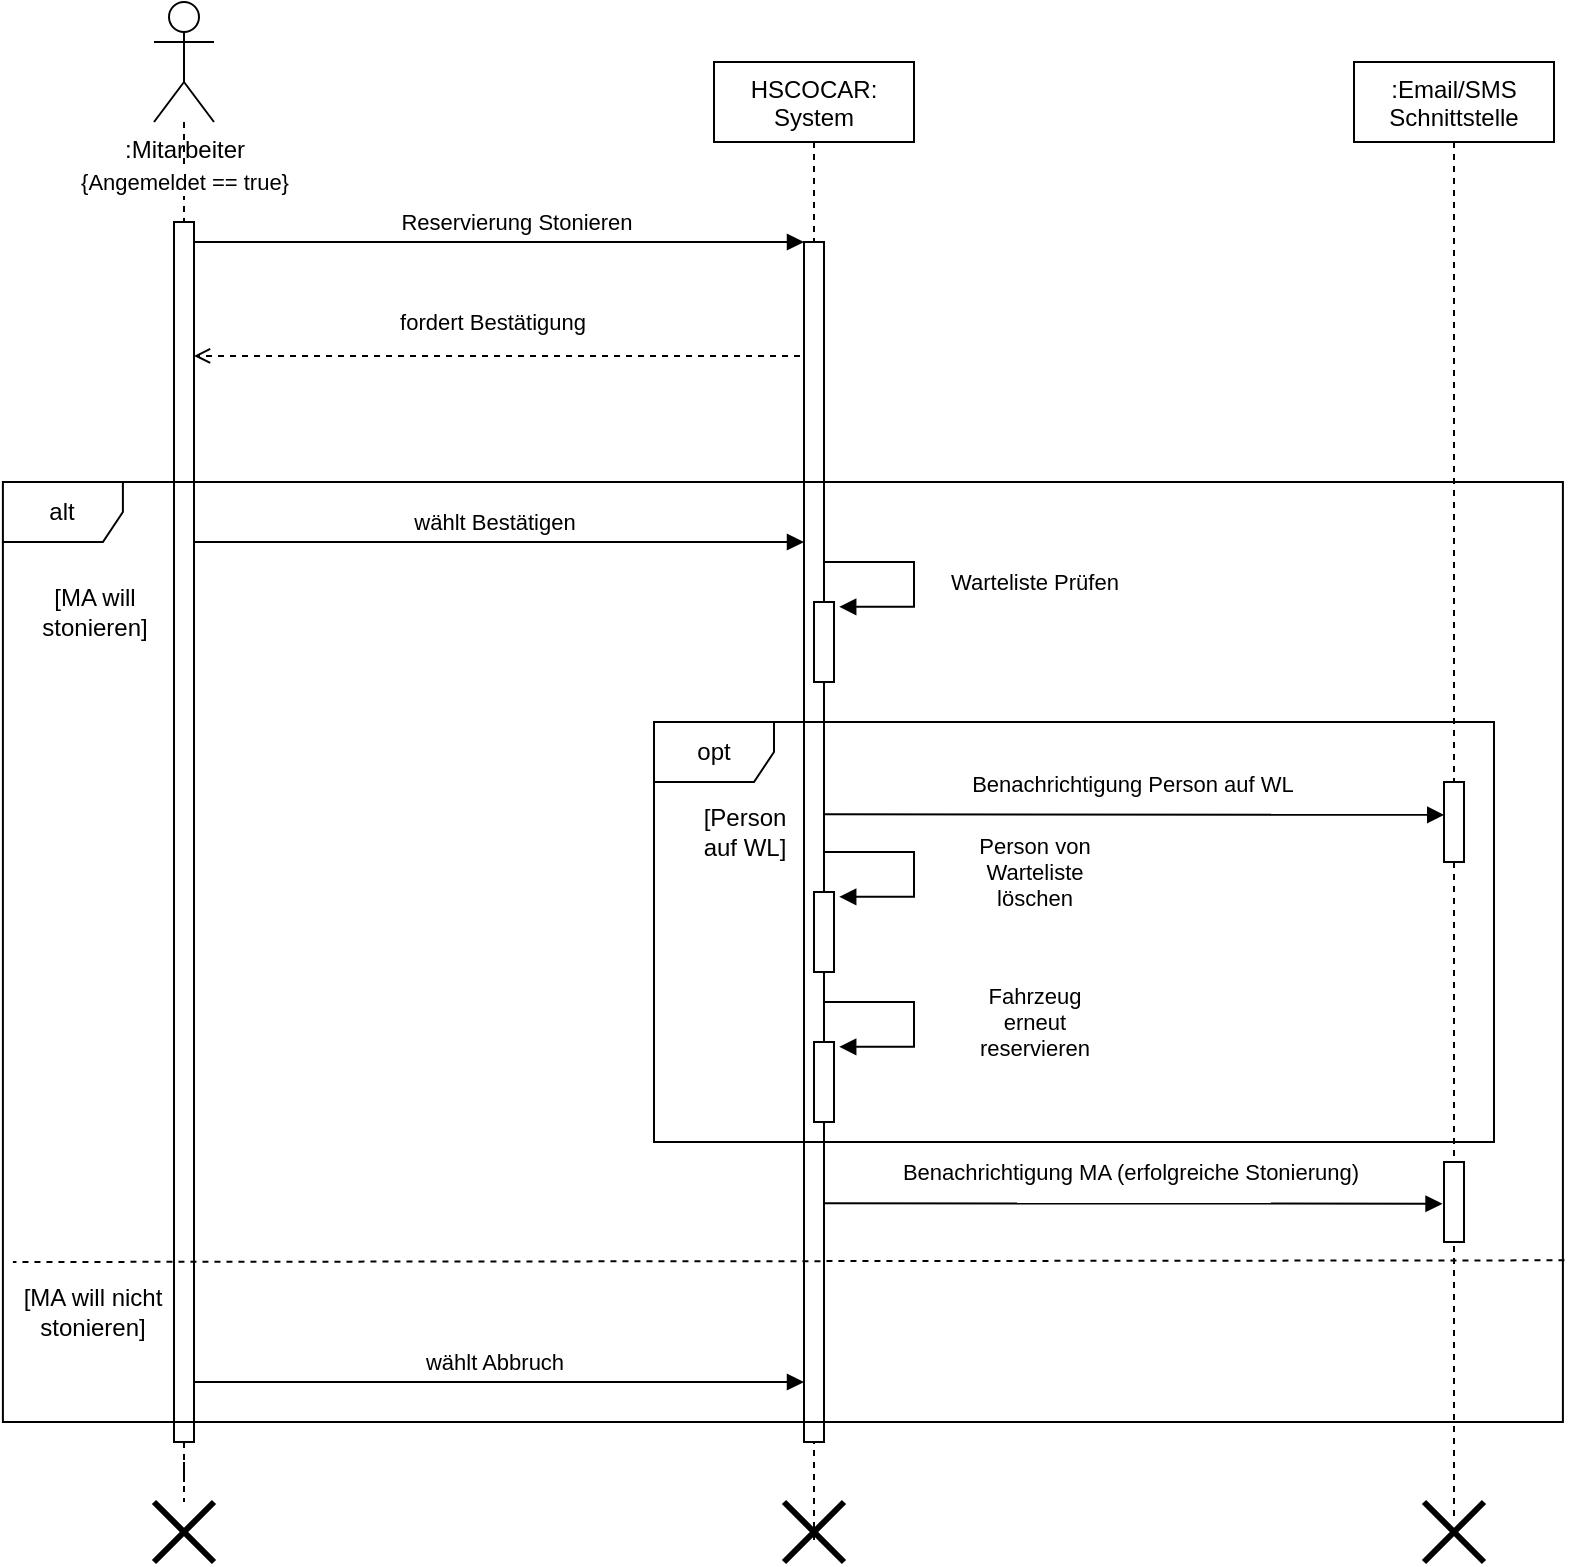 <mxfile version="16.0.0" type="github">
  <diagram name="Page-1" id="13e1069c-82ec-6db2-03f1-153e76fe0fe0">
    <mxGraphModel dx="1426" dy="767" grid="1" gridSize="10" guides="1" tooltips="1" connect="1" arrows="1" fold="1" page="1" pageScale="1" pageWidth="1100" pageHeight="850" background="none" math="0" shadow="0">
      <root>
        <mxCell id="0" />
        <mxCell id="1" parent="0" />
        <mxCell id="Sbpca7KnF92SKX-BG5iu-1" value="HSCOCAR:&#xa;System" style="shape=umlLifeline;perimeter=lifelinePerimeter;container=1;collapsible=0;recursiveResize=0;rounded=0;shadow=0;strokeWidth=1;" vertex="1" parent="1">
          <mxGeometry x="390" y="40" width="100" height="740" as="geometry" />
        </mxCell>
        <mxCell id="Sbpca7KnF92SKX-BG5iu-2" value="" style="points=[];perimeter=orthogonalPerimeter;rounded=0;shadow=0;strokeWidth=1;" vertex="1" parent="Sbpca7KnF92SKX-BG5iu-1">
          <mxGeometry x="45" y="90" width="10" height="40" as="geometry" />
        </mxCell>
        <mxCell id="Sbpca7KnF92SKX-BG5iu-6" value="" style="points=[];perimeter=orthogonalPerimeter;rounded=0;shadow=0;strokeWidth=1;" vertex="1" parent="Sbpca7KnF92SKX-BG5iu-1">
          <mxGeometry x="45" y="240" width="10" height="40" as="geometry" />
        </mxCell>
        <mxCell id="Sbpca7KnF92SKX-BG5iu-7" style="edgeStyle=orthogonalEdgeStyle;rounded=0;orthogonalLoop=1;jettySize=auto;html=1;endArrow=block;endFill=1;" edge="1" parent="Sbpca7KnF92SKX-BG5iu-1" target="Sbpca7KnF92SKX-BG5iu-6">
          <mxGeometry relative="1" as="geometry">
            <mxPoint x="-260" y="240.0" as="sourcePoint" />
            <Array as="points">
              <mxPoint x="-20" y="240" />
              <mxPoint x="-20" y="240" />
            </Array>
          </mxGeometry>
        </mxCell>
        <mxCell id="Sbpca7KnF92SKX-BG5iu-10" value="" style="points=[];perimeter=orthogonalPerimeter;rounded=0;shadow=0;strokeWidth=1;" vertex="1" parent="Sbpca7KnF92SKX-BG5iu-1">
          <mxGeometry x="45" y="320" width="10" height="40" as="geometry" />
        </mxCell>
        <mxCell id="Sbpca7KnF92SKX-BG5iu-14" value="" style="points=[];perimeter=orthogonalPerimeter;rounded=0;shadow=0;strokeWidth=1;" vertex="1" parent="Sbpca7KnF92SKX-BG5iu-1">
          <mxGeometry x="45" y="90" width="10" height="600" as="geometry" />
        </mxCell>
        <mxCell id="Sbpca7KnF92SKX-BG5iu-15" style="edgeStyle=orthogonalEdgeStyle;rounded=0;orthogonalLoop=1;jettySize=auto;html=1;endArrow=block;endFill=1;" edge="1" parent="Sbpca7KnF92SKX-BG5iu-1">
          <mxGeometry relative="1" as="geometry">
            <mxPoint x="-260" y="660.0" as="sourcePoint" />
            <Array as="points">
              <mxPoint x="-20" y="660" />
              <mxPoint x="-20" y="660" />
            </Array>
            <mxPoint x="45" y="660" as="targetPoint" />
          </mxGeometry>
        </mxCell>
        <mxCell id="Sbpca7KnF92SKX-BG5iu-16" value="wählt Abbruch" style="edgeLabel;html=1;align=center;verticalAlign=middle;resizable=0;points=[];" vertex="1" connectable="0" parent="Sbpca7KnF92SKX-BG5iu-15">
          <mxGeometry x="-0.025" y="3" relative="1" as="geometry">
            <mxPoint x="1" y="-7" as="offset" />
          </mxGeometry>
        </mxCell>
        <mxCell id="Sbpca7KnF92SKX-BG5iu-21" value="" style="points=[];perimeter=orthogonalPerimeter;rounded=0;shadow=0;strokeWidth=1;" vertex="1" parent="Sbpca7KnF92SKX-BG5iu-1">
          <mxGeometry x="50" y="270" width="10" height="40" as="geometry" />
        </mxCell>
        <mxCell id="Sbpca7KnF92SKX-BG5iu-67" value="[Person&lt;br&gt;auf WL]" style="text;html=1;align=center;verticalAlign=middle;resizable=0;points=[];autosize=1;strokeColor=none;fillColor=none;" vertex="1" parent="Sbpca7KnF92SKX-BG5iu-1">
          <mxGeometry x="-15" y="370" width="60" height="30" as="geometry" />
        </mxCell>
        <mxCell id="Sbpca7KnF92SKX-BG5iu-71" value="" style="points=[];perimeter=orthogonalPerimeter;rounded=0;shadow=0;strokeWidth=1;" vertex="1" parent="Sbpca7KnF92SKX-BG5iu-1">
          <mxGeometry x="50" y="415" width="10" height="40" as="geometry" />
        </mxCell>
        <mxCell id="Sbpca7KnF92SKX-BG5iu-72" style="rounded=0;orthogonalLoop=1;jettySize=auto;html=1;endArrow=block;endFill=1;edgeStyle=orthogonalEdgeStyle;entryX=1.26;entryY=0.06;entryDx=0;entryDy=0;entryPerimeter=0;" edge="1" parent="Sbpca7KnF92SKX-BG5iu-1" target="Sbpca7KnF92SKX-BG5iu-71">
          <mxGeometry relative="1" as="geometry">
            <mxPoint x="55" y="405.0" as="sourcePoint" />
            <Array as="points">
              <mxPoint x="55" y="395" />
              <mxPoint x="100" y="395" />
              <mxPoint x="100" y="417" />
            </Array>
            <mxPoint x="-470" y="365" as="targetPoint" />
          </mxGeometry>
        </mxCell>
        <mxCell id="Sbpca7KnF92SKX-BG5iu-73" value="&lt;div&gt;Person von&lt;/div&gt;&lt;div&gt;Warteliste&lt;/div&gt;&lt;div&gt;löschen&lt;/div&gt;" style="edgeLabel;html=1;align=center;verticalAlign=middle;resizable=0;points=[];" vertex="1" connectable="0" parent="Sbpca7KnF92SKX-BG5iu-72">
          <mxGeometry x="0.01" relative="1" as="geometry">
            <mxPoint x="60" y="7" as="offset" />
          </mxGeometry>
        </mxCell>
        <mxCell id="Sbpca7KnF92SKX-BG5iu-74" value="" style="points=[];perimeter=orthogonalPerimeter;rounded=0;shadow=0;strokeWidth=1;" vertex="1" parent="Sbpca7KnF92SKX-BG5iu-1">
          <mxGeometry x="50" y="490" width="10" height="40" as="geometry" />
        </mxCell>
        <mxCell id="Sbpca7KnF92SKX-BG5iu-75" style="rounded=0;orthogonalLoop=1;jettySize=auto;html=1;endArrow=block;endFill=1;edgeStyle=orthogonalEdgeStyle;entryX=1.26;entryY=0.06;entryDx=0;entryDy=0;entryPerimeter=0;" edge="1" parent="Sbpca7KnF92SKX-BG5iu-1" target="Sbpca7KnF92SKX-BG5iu-74">
          <mxGeometry relative="1" as="geometry">
            <mxPoint x="55" y="480.0" as="sourcePoint" />
            <Array as="points">
              <mxPoint x="55" y="470" />
              <mxPoint x="100" y="470" />
              <mxPoint x="100" y="492" />
            </Array>
            <mxPoint x="-470" y="440" as="targetPoint" />
          </mxGeometry>
        </mxCell>
        <mxCell id="Sbpca7KnF92SKX-BG5iu-76" value="&lt;div&gt;Fahrzeug&lt;/div&gt;&lt;div&gt;erneut&lt;/div&gt;&lt;div&gt;reservieren&lt;br&gt;&lt;/div&gt;" style="edgeLabel;html=1;align=center;verticalAlign=middle;resizable=0;points=[];" vertex="1" connectable="0" parent="Sbpca7KnF92SKX-BG5iu-75">
          <mxGeometry x="0.01" relative="1" as="geometry">
            <mxPoint x="60" y="7" as="offset" />
          </mxGeometry>
        </mxCell>
        <mxCell id="Sbpca7KnF92SKX-BG5iu-35" value="" style="shape=umlDestroy;whiteSpace=wrap;html=1;strokeWidth=3;" vertex="1" parent="Sbpca7KnF92SKX-BG5iu-1">
          <mxGeometry x="35" y="720" width="30" height="30" as="geometry" />
        </mxCell>
        <mxCell id="Sbpca7KnF92SKX-BG5iu-22" value=":Email/SMS&#xa;Schnittstelle" style="shape=umlLifeline;perimeter=lifelinePerimeter;container=1;collapsible=0;recursiveResize=0;rounded=0;shadow=0;strokeWidth=1;" vertex="1" parent="1">
          <mxGeometry x="710" y="40" width="100" height="730" as="geometry" />
        </mxCell>
        <mxCell id="Sbpca7KnF92SKX-BG5iu-23" value="" style="points=[];perimeter=orthogonalPerimeter;rounded=0;shadow=0;strokeWidth=1;" vertex="1" parent="Sbpca7KnF92SKX-BG5iu-22">
          <mxGeometry x="45" y="360" width="10" height="40" as="geometry" />
        </mxCell>
        <mxCell id="Sbpca7KnF92SKX-BG5iu-24" style="rounded=0;orthogonalLoop=1;jettySize=auto;html=1;endArrow=block;endFill=1;edgeStyle=orthogonalEdgeStyle;entryX=1.26;entryY=0.06;entryDx=0;entryDy=0;entryPerimeter=0;" edge="1" parent="Sbpca7KnF92SKX-BG5iu-22" target="Sbpca7KnF92SKX-BG5iu-21">
          <mxGeometry relative="1" as="geometry">
            <mxPoint x="-265" y="260.0" as="sourcePoint" />
            <Array as="points">
              <mxPoint x="-265" y="250" />
              <mxPoint x="-220" y="250" />
              <mxPoint x="-220" y="272" />
            </Array>
            <mxPoint x="-80" y="260" as="targetPoint" />
          </mxGeometry>
        </mxCell>
        <mxCell id="Sbpca7KnF92SKX-BG5iu-25" value="Warteliste Prüfen" style="edgeLabel;html=1;align=center;verticalAlign=middle;resizable=0;points=[];" vertex="1" connectable="0" parent="Sbpca7KnF92SKX-BG5iu-24">
          <mxGeometry x="0.01" relative="1" as="geometry">
            <mxPoint x="60" y="7" as="offset" />
          </mxGeometry>
        </mxCell>
        <mxCell id="Sbpca7KnF92SKX-BG5iu-36" value="" style="shape=umlDestroy;whiteSpace=wrap;html=1;strokeWidth=3;" vertex="1" parent="Sbpca7KnF92SKX-BG5iu-22">
          <mxGeometry x="35" y="720" width="30" height="30" as="geometry" />
        </mxCell>
        <mxCell id="Sbpca7KnF92SKX-BG5iu-79" value="" style="points=[];perimeter=orthogonalPerimeter;rounded=0;shadow=0;strokeWidth=1;" vertex="1" parent="Sbpca7KnF92SKX-BG5iu-22">
          <mxGeometry x="45" y="550" width="10" height="40" as="geometry" />
        </mxCell>
        <mxCell id="Sbpca7KnF92SKX-BG5iu-26" value="{Angemeldet == true}" style="edgeStyle=orthogonalEdgeStyle;rounded=0;orthogonalLoop=1;jettySize=auto;html=1;endArrow=none;endFill=0;dashed=1;" edge="1" parent="1" source="Sbpca7KnF92SKX-BG5iu-27" target="Sbpca7KnF92SKX-BG5iu-31">
          <mxGeometry x="0.2" relative="1" as="geometry">
            <mxPoint as="offset" />
          </mxGeometry>
        </mxCell>
        <mxCell id="Sbpca7KnF92SKX-BG5iu-27" value="&lt;div&gt;:Mitarbeiter&lt;/div&gt;&lt;div&gt;&lt;br&gt;&lt;/div&gt;" style="shape=umlActor;verticalLabelPosition=bottom;verticalAlign=top;html=1;outlineConnect=0;" vertex="1" parent="1">
          <mxGeometry x="110" y="10" width="30" height="60" as="geometry" />
        </mxCell>
        <mxCell id="Sbpca7KnF92SKX-BG5iu-28" style="edgeStyle=orthogonalEdgeStyle;rounded=0;orthogonalLoop=1;jettySize=auto;html=1;endArrow=block;endFill=1;" edge="1" parent="1" source="Sbpca7KnF92SKX-BG5iu-31" target="Sbpca7KnF92SKX-BG5iu-2">
          <mxGeometry relative="1" as="geometry">
            <Array as="points">
              <mxPoint x="370" y="130" />
              <mxPoint x="370" y="130" />
            </Array>
          </mxGeometry>
        </mxCell>
        <mxCell id="Sbpca7KnF92SKX-BG5iu-29" value="Reservierung Stonieren" style="edgeLabel;html=1;align=center;verticalAlign=middle;resizable=0;points=[];" vertex="1" connectable="0" parent="Sbpca7KnF92SKX-BG5iu-28">
          <mxGeometry x="-0.25" y="2" relative="1" as="geometry">
            <mxPoint x="46" y="-8" as="offset" />
          </mxGeometry>
        </mxCell>
        <mxCell id="Sbpca7KnF92SKX-BG5iu-30" style="edgeStyle=orthogonalEdgeStyle;rounded=0;orthogonalLoop=1;jettySize=auto;html=1;dashed=1;endArrow=none;endFill=0;" edge="1" parent="1" source="Sbpca7KnF92SKX-BG5iu-31" target="Sbpca7KnF92SKX-BG5iu-34">
          <mxGeometry relative="1" as="geometry" />
        </mxCell>
        <mxCell id="Sbpca7KnF92SKX-BG5iu-31" value="" style="points=[];perimeter=orthogonalPerimeter;rounded=0;shadow=0;strokeWidth=1;" vertex="1" parent="1">
          <mxGeometry x="120" y="120" width="10" height="610" as="geometry" />
        </mxCell>
        <mxCell id="Sbpca7KnF92SKX-BG5iu-32" style="rounded=0;orthogonalLoop=1;jettySize=auto;html=1;endArrow=open;endFill=0;dashed=1;edgeStyle=orthogonalEdgeStyle;" edge="1" parent="1">
          <mxGeometry relative="1" as="geometry">
            <mxPoint x="130" y="186.97" as="targetPoint" />
            <Array as="points">
              <mxPoint x="428" y="186.97" />
              <mxPoint x="428" y="186.97" />
            </Array>
            <mxPoint x="433" y="187.029" as="sourcePoint" />
          </mxGeometry>
        </mxCell>
        <mxCell id="Sbpca7KnF92SKX-BG5iu-33" value="fordert Bestätigung " style="edgeLabel;html=1;align=center;verticalAlign=middle;resizable=0;points=[];" vertex="1" connectable="0" parent="Sbpca7KnF92SKX-BG5iu-32">
          <mxGeometry x="0.137" relative="1" as="geometry">
            <mxPoint x="18" y="-17" as="offset" />
          </mxGeometry>
        </mxCell>
        <mxCell id="Sbpca7KnF92SKX-BG5iu-34" value="" style="shape=umlDestroy;whiteSpace=wrap;html=1;strokeWidth=3;" vertex="1" parent="1">
          <mxGeometry x="110" y="760" width="30" height="30" as="geometry" />
        </mxCell>
        <mxCell id="Sbpca7KnF92SKX-BG5iu-39" value="&lt;div&gt;alt&lt;/div&gt;" style="shape=umlFrame;whiteSpace=wrap;html=1;gradientColor=none;swimlaneFillColor=none;shadow=0;sketch=0;" vertex="1" parent="1">
          <mxGeometry x="34.45" y="250" width="780" height="470" as="geometry" />
        </mxCell>
        <mxCell id="Sbpca7KnF92SKX-BG5iu-42" value="wählt Bestätigen" style="edgeLabel;html=1;align=center;verticalAlign=middle;resizable=0;points=[];" vertex="1" connectable="0" parent="1">
          <mxGeometry x="279.999" y="269.998" as="geometry" />
        </mxCell>
        <mxCell id="Sbpca7KnF92SKX-BG5iu-44" style="rounded=0;orthogonalLoop=1;jettySize=auto;html=1;endArrow=none;endFill=0;dashed=1;exitX=1.001;exitY=0.828;exitDx=0;exitDy=0;exitPerimeter=0;" edge="1" parent="1" source="Sbpca7KnF92SKX-BG5iu-39">
          <mxGeometry relative="1" as="geometry">
            <mxPoint x="39.45" y="640" as="targetPoint" />
            <mxPoint x="150.0" y="640.86" as="sourcePoint" />
          </mxGeometry>
        </mxCell>
        <mxCell id="Sbpca7KnF92SKX-BG5iu-45" value="[MA will&lt;br&gt;stonieren]" style="text;html=1;align=center;verticalAlign=middle;resizable=0;points=[];autosize=1;strokeColor=none;fillColor=none;" vertex="1" parent="1">
          <mxGeometry x="45" y="300" width="70" height="30" as="geometry" />
        </mxCell>
        <mxCell id="Sbpca7KnF92SKX-BG5iu-46" value="&lt;div&gt;[MA will nicht&lt;/div&gt;&lt;div&gt;stonieren]&lt;/div&gt;" style="text;html=1;align=center;verticalAlign=middle;resizable=0;points=[];autosize=1;strokeColor=none;fillColor=none;" vertex="1" parent="1">
          <mxGeometry x="34.45" y="650" width="90" height="30" as="geometry" />
        </mxCell>
        <mxCell id="Sbpca7KnF92SKX-BG5iu-69" style="rounded=0;orthogonalLoop=1;jettySize=auto;html=1;endArrow=block;endFill=1;entryX=0.011;entryY=0.411;entryDx=0;entryDy=0;entryPerimeter=0;" edge="1" parent="1" target="Sbpca7KnF92SKX-BG5iu-23">
          <mxGeometry relative="1" as="geometry">
            <mxPoint x="445" y="416.16" as="sourcePoint" />
            <mxPoint x="750" y="416" as="targetPoint" />
          </mxGeometry>
        </mxCell>
        <mxCell id="Sbpca7KnF92SKX-BG5iu-70" value="Benachrichtigung Person auf WL" style="edgeLabel;html=1;align=center;verticalAlign=middle;resizable=0;points=[];" vertex="1" connectable="0" parent="Sbpca7KnF92SKX-BG5iu-69">
          <mxGeometry x="-0.152" y="1" relative="1" as="geometry">
            <mxPoint x="22" y="-15" as="offset" />
          </mxGeometry>
        </mxCell>
        <mxCell id="Sbpca7KnF92SKX-BG5iu-80" style="rounded=0;orthogonalLoop=1;jettySize=auto;html=1;endArrow=block;endFill=1;entryX=-0.073;entryY=0.522;entryDx=0;entryDy=0;entryPerimeter=0;exitX=1.007;exitY=0.801;exitDx=0;exitDy=0;exitPerimeter=0;" edge="1" parent="1" target="Sbpca7KnF92SKX-BG5iu-79" source="Sbpca7KnF92SKX-BG5iu-14">
          <mxGeometry relative="1" as="geometry">
            <mxPoint x="447.67" y="621.0" as="sourcePoint" />
            <mxPoint x="750" y="591.32" as="targetPoint" />
          </mxGeometry>
        </mxCell>
        <mxCell id="Sbpca7KnF92SKX-BG5iu-81" value="Benachrichtigung MA (erfolgreiche Stonierung)" style="edgeLabel;html=1;align=center;verticalAlign=middle;resizable=0;points=[];" vertex="1" connectable="0" parent="Sbpca7KnF92SKX-BG5iu-80">
          <mxGeometry x="-0.152" y="1" relative="1" as="geometry">
            <mxPoint x="22" y="-15" as="offset" />
          </mxGeometry>
        </mxCell>
        <mxCell id="Sbpca7KnF92SKX-BG5iu-65" value="&lt;div&gt;opt&lt;/div&gt;" style="shape=umlFrame;whiteSpace=wrap;html=1;gradientColor=none;swimlaneFillColor=none;shadow=0;sketch=0;" vertex="1" parent="1">
          <mxGeometry x="360" y="370" width="420" height="210" as="geometry" />
        </mxCell>
      </root>
    </mxGraphModel>
  </diagram>
</mxfile>
